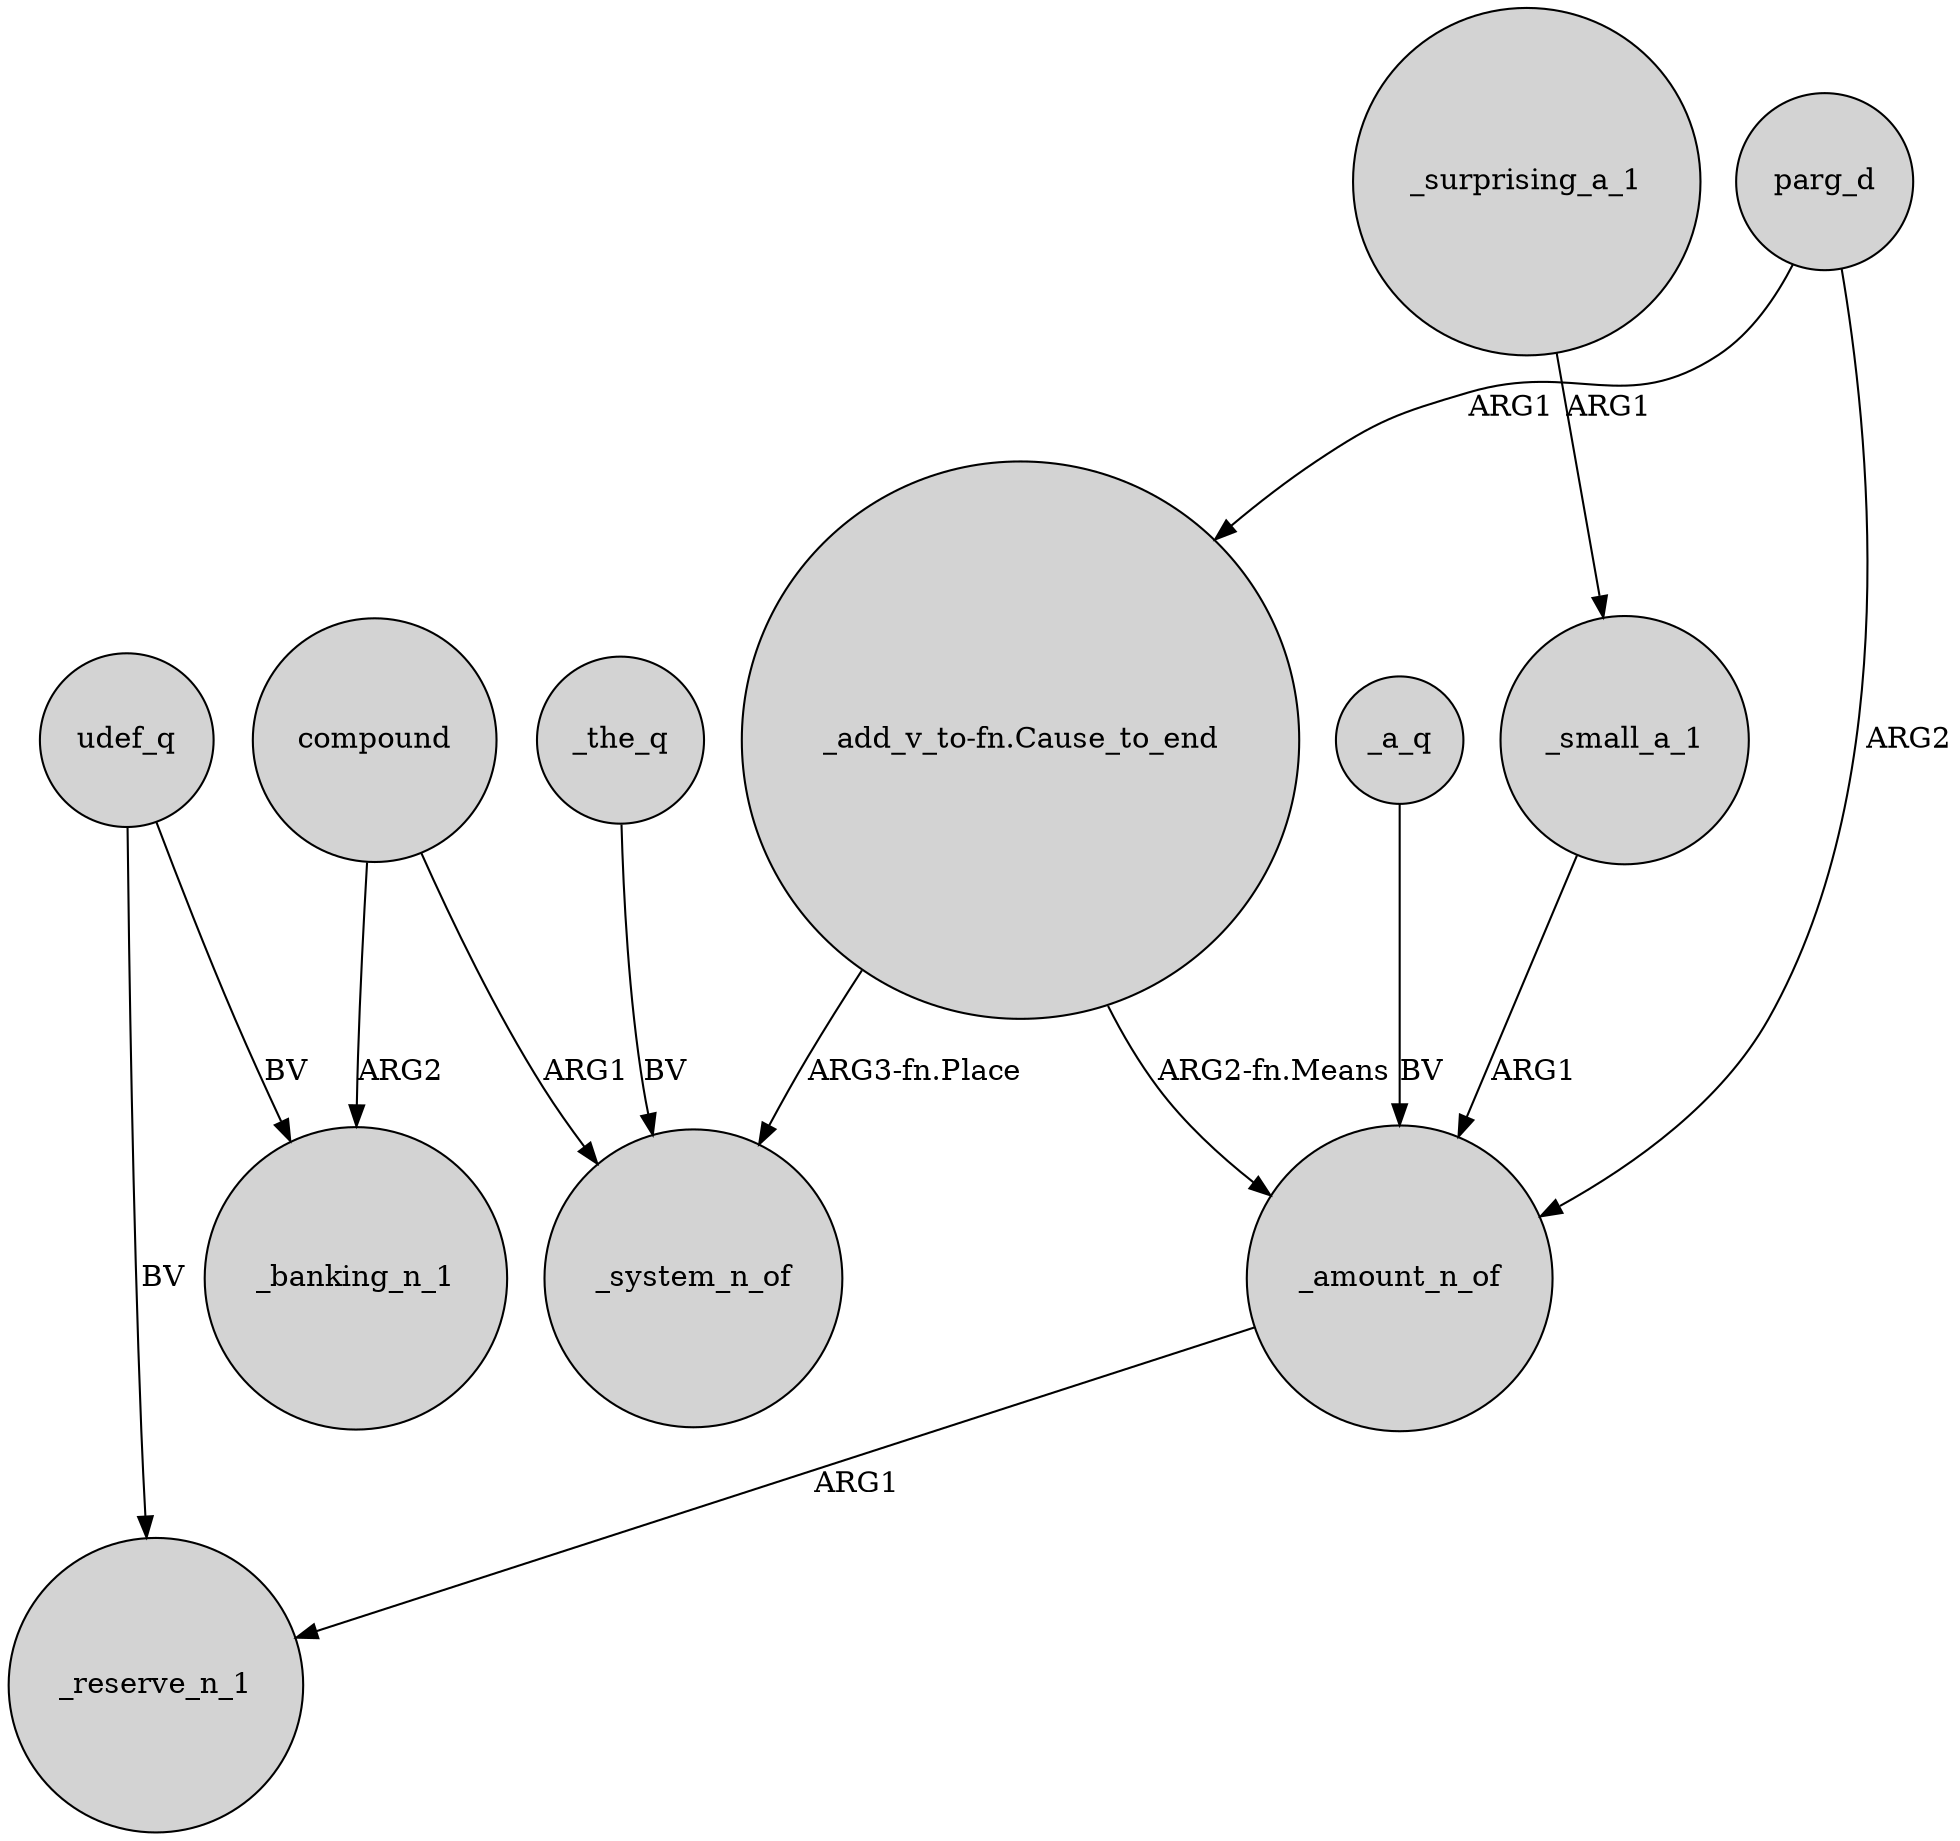 digraph {
	node [shape=circle style=filled]
	compound -> _system_n_of [label=ARG1]
	_a_q -> _amount_n_of [label=BV]
	"_add_v_to-fn.Cause_to_end" -> _amount_n_of [label="ARG2-fn.Means"]
	"_add_v_to-fn.Cause_to_end" -> _system_n_of [label="ARG3-fn.Place"]
	udef_q -> _reserve_n_1 [label=BV]
	parg_d -> "_add_v_to-fn.Cause_to_end" [label=ARG1]
	udef_q -> _banking_n_1 [label=BV]
	_the_q -> _system_n_of [label=BV]
	_surprising_a_1 -> _small_a_1 [label=ARG1]
	parg_d -> _amount_n_of [label=ARG2]
	compound -> _banking_n_1 [label=ARG2]
	_small_a_1 -> _amount_n_of [label=ARG1]
	_amount_n_of -> _reserve_n_1 [label=ARG1]
}
